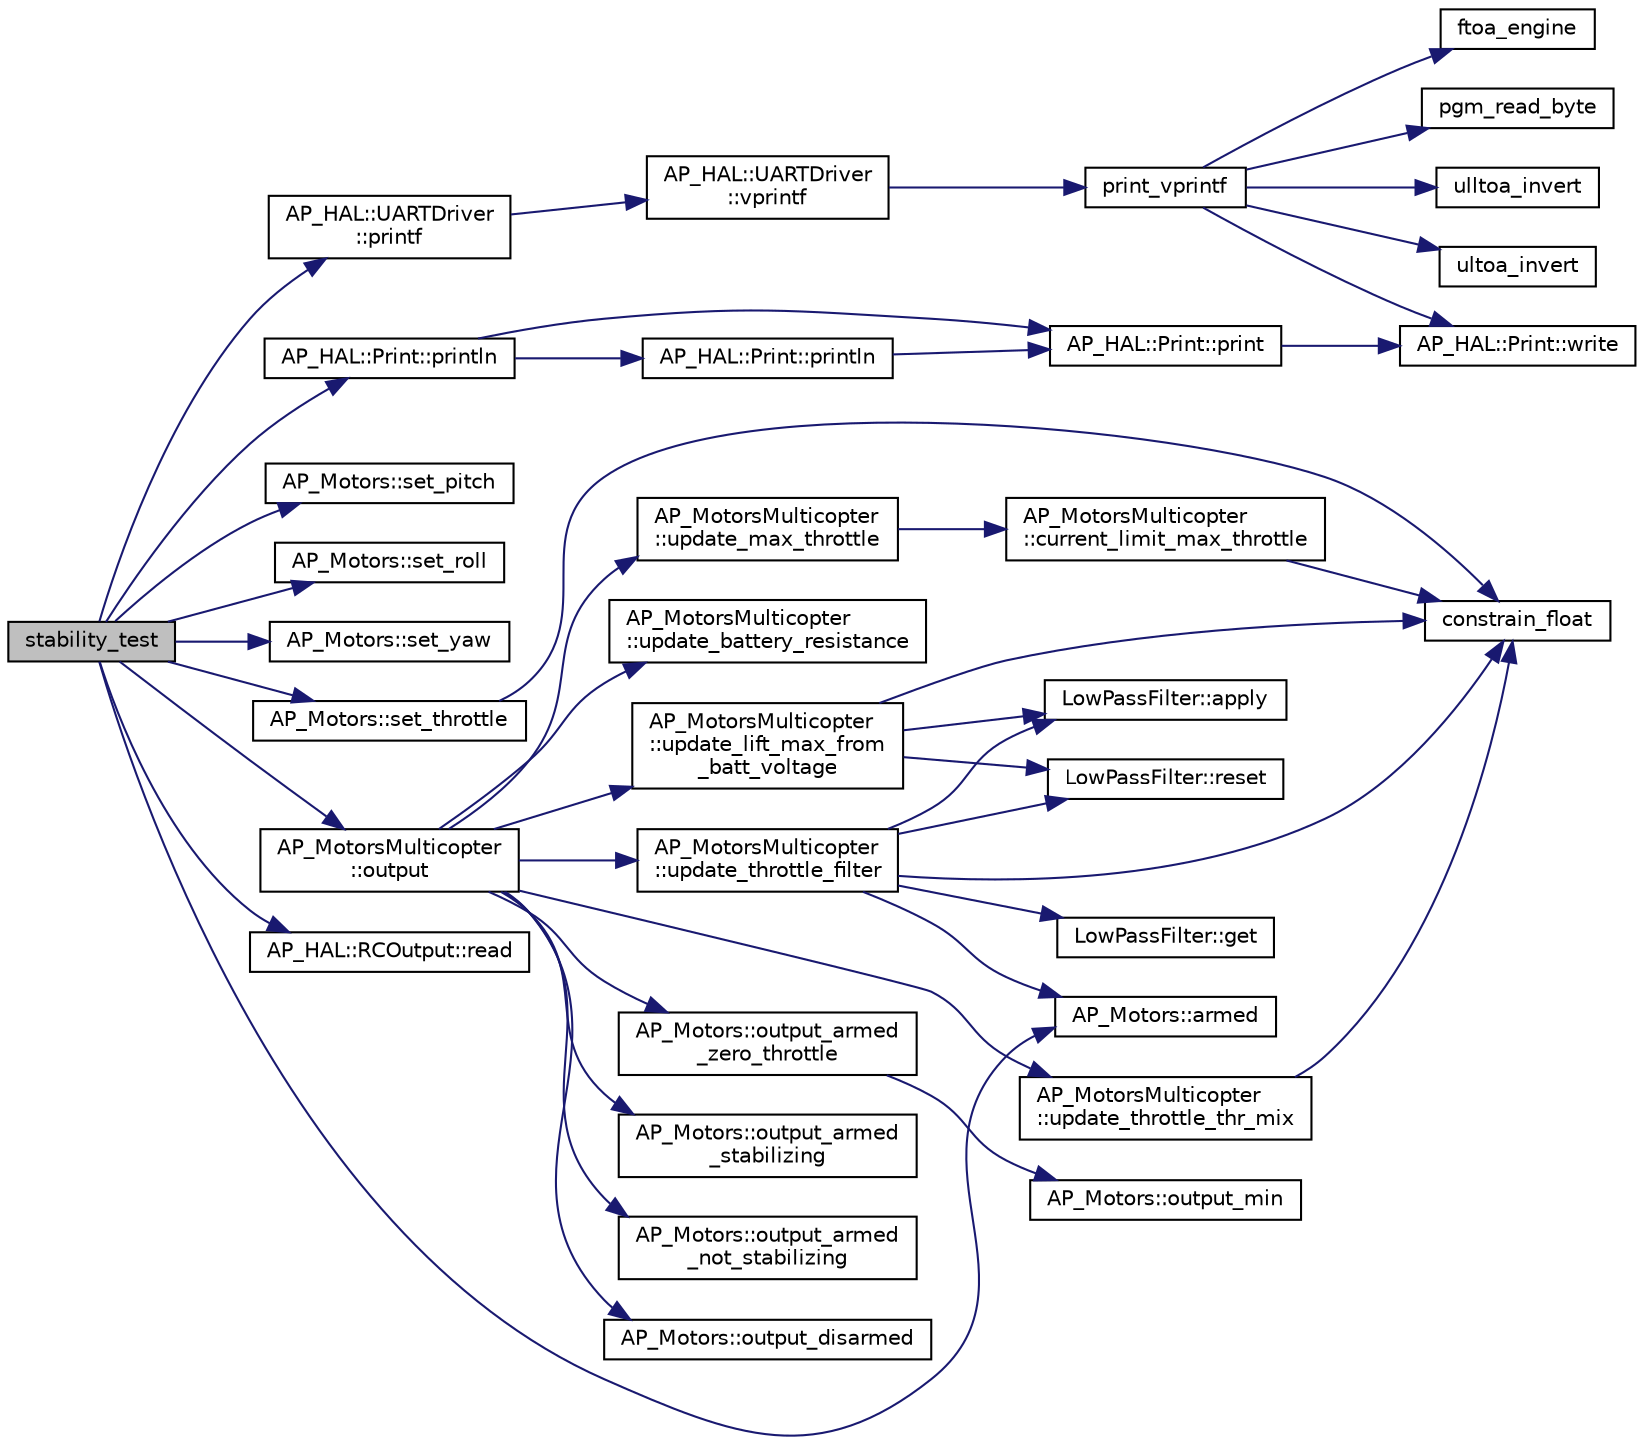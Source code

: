 digraph "stability_test"
{
 // INTERACTIVE_SVG=YES
  edge [fontname="Helvetica",fontsize="10",labelfontname="Helvetica",labelfontsize="10"];
  node [fontname="Helvetica",fontsize="10",shape=record];
  rankdir="LR";
  Node1 [label="stability_test",height=0.2,width=0.4,color="black", fillcolor="grey75", style="filled", fontcolor="black"];
  Node1 -> Node2 [color="midnightblue",fontsize="10",style="solid",fontname="Helvetica"];
  Node2 [label="AP_HAL::UARTDriver\l::printf",height=0.2,width=0.4,color="black", fillcolor="white", style="filled",URL="$classAP__HAL_1_1UARTDriver.html#a65c7824b8877f7a2f79365c8ffae8f56"];
  Node2 -> Node3 [color="midnightblue",fontsize="10",style="solid",fontname="Helvetica"];
  Node3 [label="AP_HAL::UARTDriver\l::vprintf",height=0.2,width=0.4,color="black", fillcolor="white", style="filled",URL="$classAP__HAL_1_1UARTDriver.html#aa8abfb6d6641299472c29ac1edde559f"];
  Node3 -> Node4 [color="midnightblue",fontsize="10",style="solid",fontname="Helvetica"];
  Node4 [label="print_vprintf",height=0.2,width=0.4,color="black", fillcolor="white", style="filled",URL="$print__vprintf_8cpp.html#a473b9349f4b086b552a21eb8fe057016"];
  Node4 -> Node5 [color="midnightblue",fontsize="10",style="solid",fontname="Helvetica"];
  Node5 [label="AP_HAL::Print::write",height=0.2,width=0.4,color="black", fillcolor="white", style="filled",URL="$classAP__HAL_1_1Print.html#acc65391952a43334f8f5c9bef341f501"];
  Node4 -> Node6 [color="midnightblue",fontsize="10",style="solid",fontname="Helvetica"];
  Node6 [label="ftoa_engine",height=0.2,width=0.4,color="black", fillcolor="white", style="filled",URL="$ftoa__engine_8cpp.html#a1c28234da8f20b43c85890d4bb452947"];
  Node4 -> Node7 [color="midnightblue",fontsize="10",style="solid",fontname="Helvetica"];
  Node7 [label="pgm_read_byte",height=0.2,width=0.4,color="black", fillcolor="white", style="filled",URL="$AP__Progmem_8h.html#a1514e0408e036062b4af844baaf567da"];
  Node4 -> Node8 [color="midnightblue",fontsize="10",style="solid",fontname="Helvetica"];
  Node8 [label="ulltoa_invert",height=0.2,width=0.4,color="black", fillcolor="white", style="filled",URL="$utoa__invert_8cpp.html#a34926f552460b47c414ec4d83b32815c"];
  Node4 -> Node9 [color="midnightblue",fontsize="10",style="solid",fontname="Helvetica"];
  Node9 [label="ultoa_invert",height=0.2,width=0.4,color="black", fillcolor="white", style="filled",URL="$utoa__invert_8cpp.html#a5d99bba8e697c1e11da489d88fca8559"];
  Node1 -> Node10 [color="midnightblue",fontsize="10",style="solid",fontname="Helvetica"];
  Node10 [label="AP_Motors::armed",height=0.2,width=0.4,color="black", fillcolor="white", style="filled",URL="$classAP__Motors.html#abb781661db2b685644795dfe8f5a655f"];
  Node1 -> Node11 [color="midnightblue",fontsize="10",style="solid",fontname="Helvetica"];
  Node11 [label="AP_Motors::set_pitch",height=0.2,width=0.4,color="black", fillcolor="white", style="filled",URL="$classAP__Motors.html#acb9898fdadb4a283fc6d2e0689962d60"];
  Node1 -> Node12 [color="midnightblue",fontsize="10",style="solid",fontname="Helvetica"];
  Node12 [label="AP_Motors::set_roll",height=0.2,width=0.4,color="black", fillcolor="white", style="filled",URL="$classAP__Motors.html#aabc740887f6b01772a458d87d6c1e857"];
  Node1 -> Node13 [color="midnightblue",fontsize="10",style="solid",fontname="Helvetica"];
  Node13 [label="AP_Motors::set_yaw",height=0.2,width=0.4,color="black", fillcolor="white", style="filled",URL="$classAP__Motors.html#a4c931ab7fdbf53ddbfe1be7e6e3dbb55"];
  Node1 -> Node14 [color="midnightblue",fontsize="10",style="solid",fontname="Helvetica"];
  Node14 [label="AP_Motors::set_throttle",height=0.2,width=0.4,color="black", fillcolor="white", style="filled",URL="$classAP__Motors.html#a56d079ad89f5a4d2cacf014c8958a527"];
  Node14 -> Node15 [color="midnightblue",fontsize="10",style="solid",fontname="Helvetica"];
  Node15 [label="constrain_float",height=0.2,width=0.4,color="black", fillcolor="white", style="filled",URL="$AP__Math_8h.html#a27149a7dfbb14319088e8332705c0046"];
  Node1 -> Node16 [color="midnightblue",fontsize="10",style="solid",fontname="Helvetica"];
  Node16 [label="AP_MotorsMulticopter\l::output",height=0.2,width=0.4,color="black", fillcolor="white", style="filled",URL="$classAP__MotorsMulticopter.html#aaf6c07b5dc56f5a91988bf7cccbbe067"];
  Node16 -> Node17 [color="midnightblue",fontsize="10",style="solid",fontname="Helvetica"];
  Node17 [label="AP_MotorsMulticopter\l::update_throttle_filter",height=0.2,width=0.4,color="black", fillcolor="white", style="filled",URL="$classAP__MotorsMulticopter.html#abf6f8e888f48855f4f47d39efe0fd4a1"];
  Node17 -> Node10 [color="midnightblue",fontsize="10",style="solid",fontname="Helvetica"];
  Node17 -> Node18 [color="midnightblue",fontsize="10",style="solid",fontname="Helvetica"];
  Node18 [label="LowPassFilter::apply",height=0.2,width=0.4,color="black", fillcolor="white", style="filled",URL="$classLowPassFilter.html#aa390849d2e18ff3287f92b89d8657841"];
  Node17 -> Node19 [color="midnightblue",fontsize="10",style="solid",fontname="Helvetica"];
  Node19 [label="LowPassFilter::reset",height=0.2,width=0.4,color="black", fillcolor="white", style="filled",URL="$classLowPassFilter.html#adad51ea3b156f167fff0fb586a912cb5"];
  Node17 -> Node15 [color="midnightblue",fontsize="10",style="solid",fontname="Helvetica"];
  Node17 -> Node20 [color="midnightblue",fontsize="10",style="solid",fontname="Helvetica"];
  Node20 [label="LowPassFilter::get",height=0.2,width=0.4,color="black", fillcolor="white", style="filled",URL="$classLowPassFilter.html#af4fadecd2b4865888d6262f2fe67f8d1"];
  Node16 -> Node21 [color="midnightblue",fontsize="10",style="solid",fontname="Helvetica"];
  Node21 [label="AP_MotorsMulticopter\l::update_max_throttle",height=0.2,width=0.4,color="black", fillcolor="white", style="filled",URL="$classAP__MotorsMulticopter.html#a91d4a14031fde29b8489ea0aaa0f735e"];
  Node21 -> Node22 [color="midnightblue",fontsize="10",style="solid",fontname="Helvetica"];
  Node22 [label="AP_MotorsMulticopter\l::current_limit_max_throttle",height=0.2,width=0.4,color="black", fillcolor="white", style="filled",URL="$classAP__MotorsMulticopter.html#af3b28e629682011e8ef5214ed40e4e36"];
  Node22 -> Node15 [color="midnightblue",fontsize="10",style="solid",fontname="Helvetica"];
  Node16 -> Node23 [color="midnightblue",fontsize="10",style="solid",fontname="Helvetica"];
  Node23 [label="AP_MotorsMulticopter\l::update_battery_resistance",height=0.2,width=0.4,color="black", fillcolor="white", style="filled",URL="$classAP__MotorsMulticopter.html#ae3f6bd6257eefb13d228e1f667ceceb3"];
  Node16 -> Node24 [color="midnightblue",fontsize="10",style="solid",fontname="Helvetica"];
  Node24 [label="AP_MotorsMulticopter\l::update_lift_max_from\l_batt_voltage",height=0.2,width=0.4,color="black", fillcolor="white", style="filled",URL="$classAP__MotorsMulticopter.html#af907aef170efec7b52312b8440986f95"];
  Node24 -> Node19 [color="midnightblue",fontsize="10",style="solid",fontname="Helvetica"];
  Node24 -> Node15 [color="midnightblue",fontsize="10",style="solid",fontname="Helvetica"];
  Node24 -> Node18 [color="midnightblue",fontsize="10",style="solid",fontname="Helvetica"];
  Node16 -> Node25 [color="midnightblue",fontsize="10",style="solid",fontname="Helvetica"];
  Node25 [label="AP_MotorsMulticopter\l::update_throttle_thr_mix",height=0.2,width=0.4,color="black", fillcolor="white", style="filled",URL="$classAP__MotorsMulticopter.html#a58e23489c4cee6c4b89a2c7f239d2a32"];
  Node25 -> Node15 [color="midnightblue",fontsize="10",style="solid",fontname="Helvetica"];
  Node16 -> Node26 [color="midnightblue",fontsize="10",style="solid",fontname="Helvetica"];
  Node26 [label="AP_Motors::output_armed\l_zero_throttle",height=0.2,width=0.4,color="black", fillcolor="white", style="filled",URL="$classAP__Motors.html#aa3b9144fbddffce46351e26bec15c5f4"];
  Node26 -> Node27 [color="midnightblue",fontsize="10",style="solid",fontname="Helvetica"];
  Node27 [label="AP_Motors::output_min",height=0.2,width=0.4,color="black", fillcolor="white", style="filled",URL="$classAP__Motors.html#a1723c951c204124f0dda760afc2f9a14"];
  Node16 -> Node28 [color="midnightblue",fontsize="10",style="solid",fontname="Helvetica"];
  Node28 [label="AP_Motors::output_armed\l_stabilizing",height=0.2,width=0.4,color="black", fillcolor="white", style="filled",URL="$classAP__Motors.html#a617a5bb4ec5549a934f0ece9200872a7"];
  Node16 -> Node29 [color="midnightblue",fontsize="10",style="solid",fontname="Helvetica"];
  Node29 [label="AP_Motors::output_armed\l_not_stabilizing",height=0.2,width=0.4,color="black", fillcolor="white", style="filled",URL="$classAP__Motors.html#ac616f7bacdd584d02444d7cda6d652b6"];
  Node16 -> Node30 [color="midnightblue",fontsize="10",style="solid",fontname="Helvetica"];
  Node30 [label="AP_Motors::output_disarmed",height=0.2,width=0.4,color="black", fillcolor="white", style="filled",URL="$classAP__Motors.html#a3e4d7aff21ed50d8466f9874ae34da04"];
  Node1 -> Node31 [color="midnightblue",fontsize="10",style="solid",fontname="Helvetica"];
  Node31 [label="AP_HAL::RCOutput::read",height=0.2,width=0.4,color="black", fillcolor="white", style="filled",URL="$classAP__HAL_1_1RCOutput.html#a420a3b2ebf1216aa2dea1563225bb70f"];
  Node1 -> Node32 [color="midnightblue",fontsize="10",style="solid",fontname="Helvetica"];
  Node32 [label="AP_HAL::Print::println",height=0.2,width=0.4,color="black", fillcolor="white", style="filled",URL="$classAP__HAL_1_1Print.html#ad337ce3f7977411b7d34d47a51e5737e"];
  Node32 -> Node33 [color="midnightblue",fontsize="10",style="solid",fontname="Helvetica"];
  Node33 [label="AP_HAL::Print::print",height=0.2,width=0.4,color="black", fillcolor="white", style="filled",URL="$classAP__HAL_1_1Print.html#acfe80773011eb17dfb52c2fba517a093"];
  Node33 -> Node5 [color="midnightblue",fontsize="10",style="solid",fontname="Helvetica"];
  Node32 -> Node34 [color="midnightblue",fontsize="10",style="solid",fontname="Helvetica"];
  Node34 [label="AP_HAL::Print::println",height=0.2,width=0.4,color="black", fillcolor="white", style="filled",URL="$classAP__HAL_1_1Print.html#a169b128f9e22f0c15883768f580541a2"];
  Node34 -> Node33 [color="midnightblue",fontsize="10",style="solid",fontname="Helvetica"];
}

